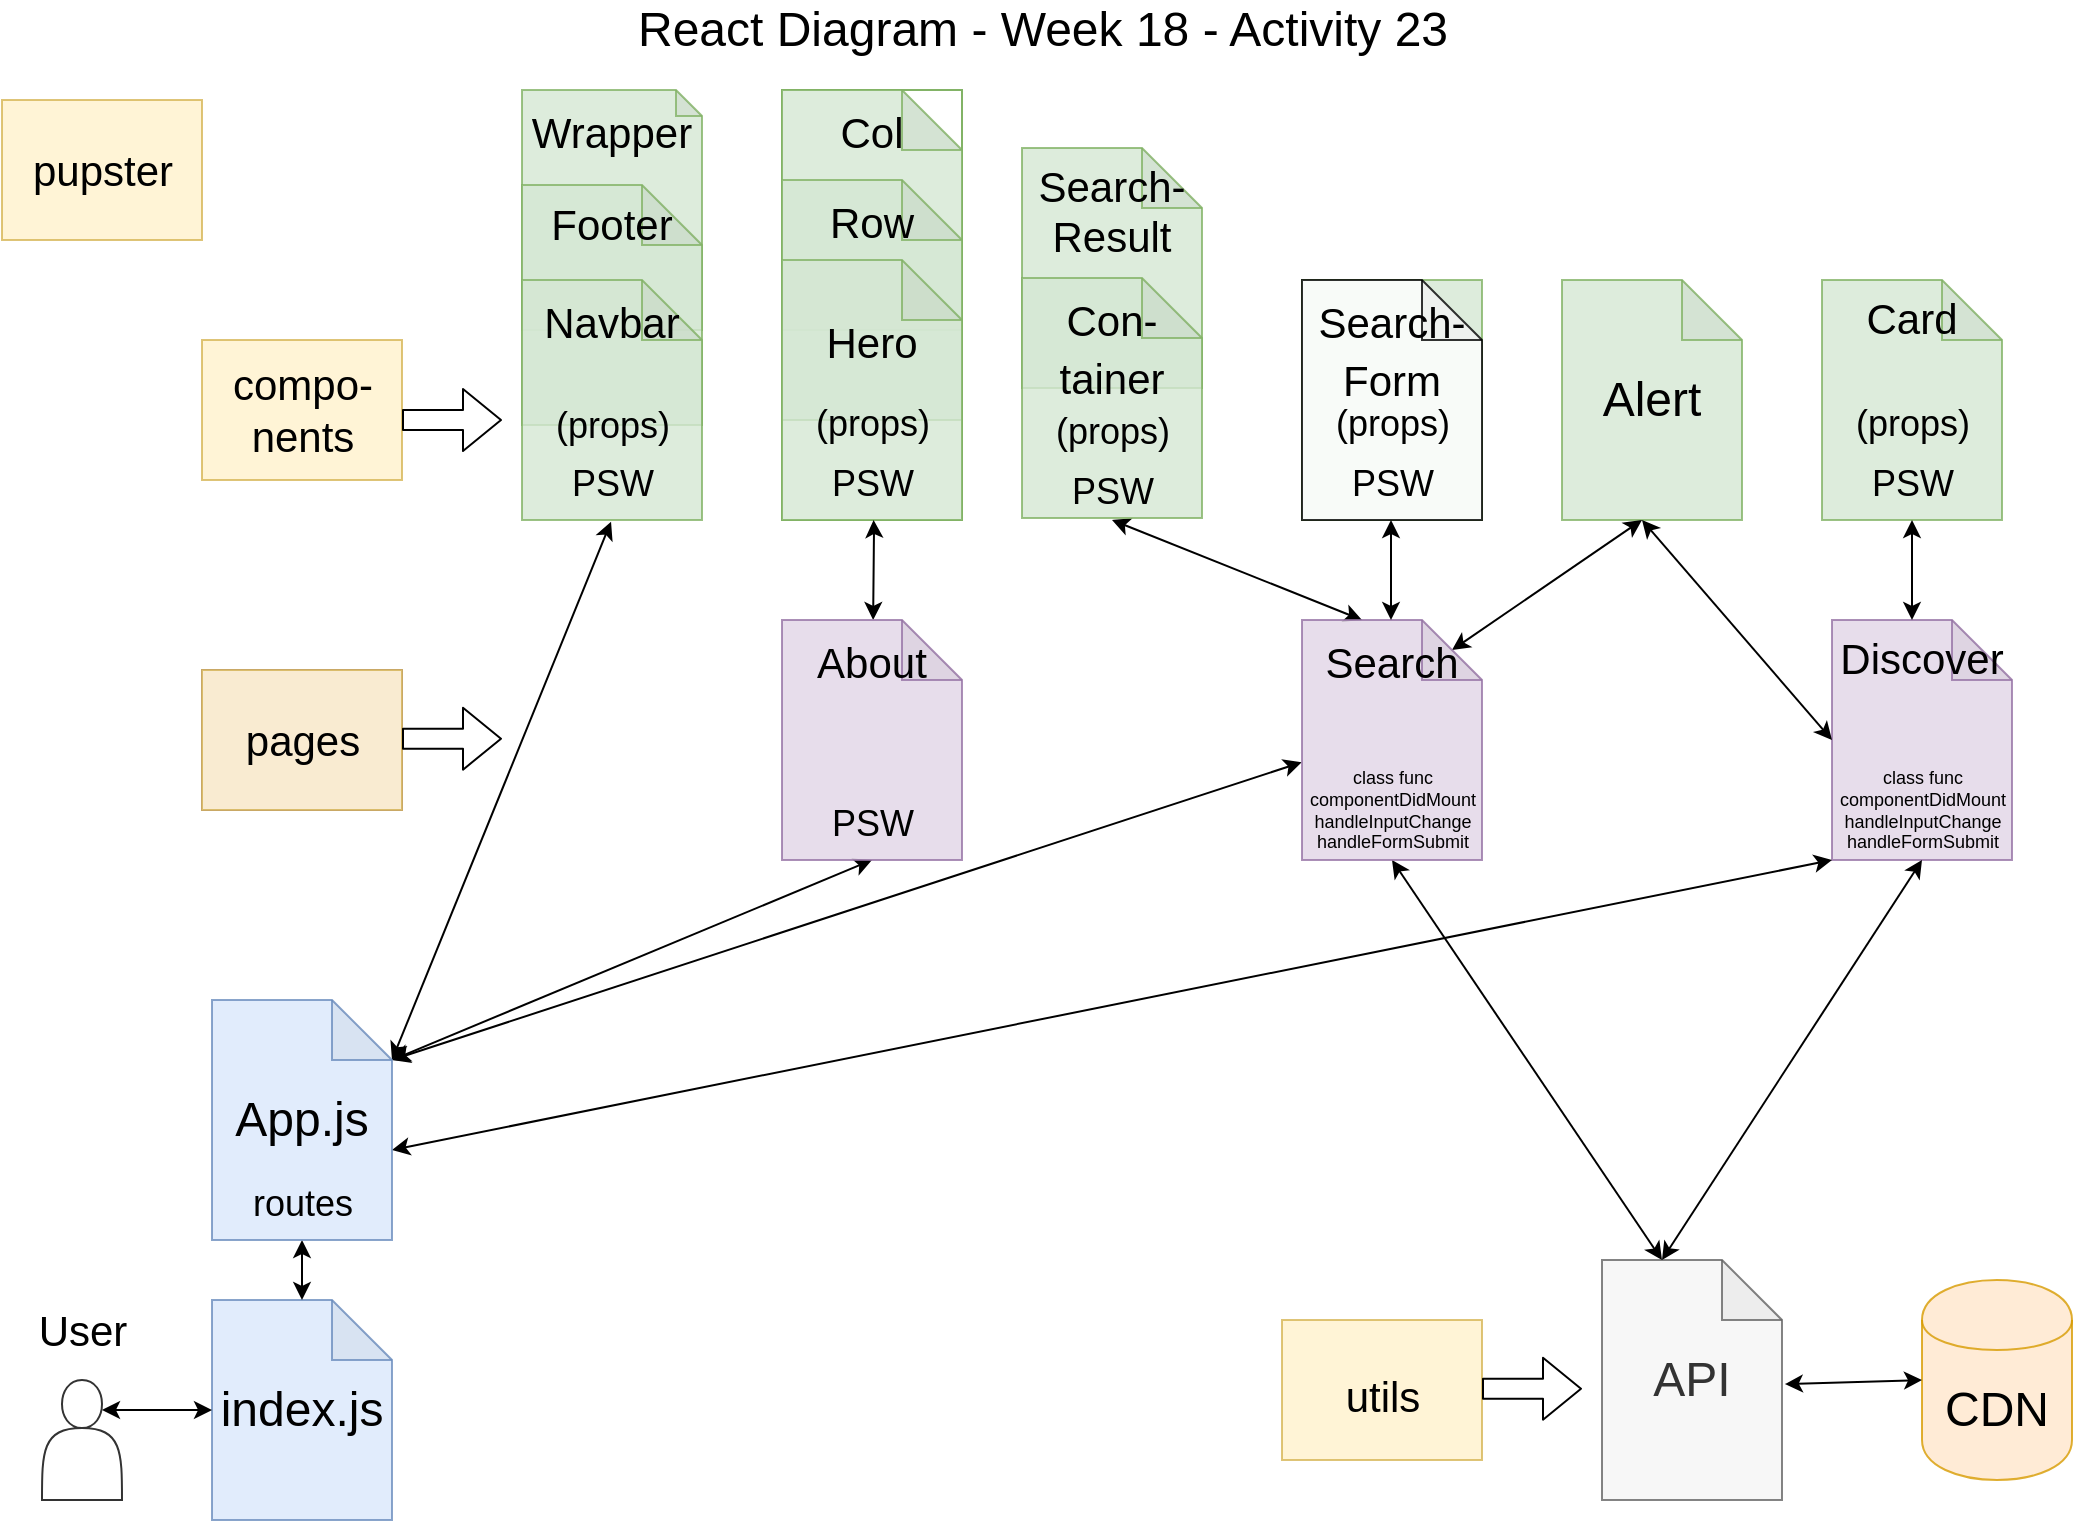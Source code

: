 <mxfile version="13.2.1" type="github">
  <diagram id="ovLufhgYYAJsv14iE1V-" name="Page-1">
    <mxGraphModel dx="1140" dy="877" grid="1" gridSize="10" guides="1" tooltips="1" connect="1" arrows="1" fold="1" page="1" pageScale="1" pageWidth="1100" pageHeight="850" math="0" shadow="0">
      <root>
        <mxCell id="0" />
        <mxCell id="1" parent="0" />
        <mxCell id="mtFovxy9MhyzxlUuzQmF-2" value="" style="group" vertex="1" connectable="0" parent="1">
          <mxGeometry x="30" y="70" width="100" height="70" as="geometry" />
        </mxCell>
        <mxCell id="yHwTe9zug0kXlLt8LPYq-1" value="" style="rounded=0;whiteSpace=wrap;html=1;fillColor=#fff2cc;strokeColor=#d6b656;opacity=80;movable=0;resizable=0;rotatable=0;deletable=0;editable=0;connectable=0;" parent="mtFovxy9MhyzxlUuzQmF-2" vertex="1">
          <mxGeometry width="100" height="70" as="geometry" />
        </mxCell>
        <mxCell id="mtFovxy9MhyzxlUuzQmF-1" value="&lt;font style=&quot;font-size: 21px&quot;&gt;pupster&lt;/font&gt;" style="text;html=1;resizable=1;autosize=1;align=center;verticalAlign=middle;points=[];fillColor=none;strokeColor=none;rounded=0;opacity=80;movable=1;rotatable=1;deletable=1;editable=1;connectable=1;container=1;" vertex="1" parent="mtFovxy9MhyzxlUuzQmF-2">
          <mxGeometry y="25" width="100" height="20" as="geometry" />
        </mxCell>
        <mxCell id="mtFovxy9MhyzxlUuzQmF-3" value="React Diagram - Week 18 - Activity 23" style="text;html=1;resizable=0;autosize=1;align=center;verticalAlign=middle;points=[];fillColor=none;strokeColor=none;rounded=0;opacity=80;fontSize=24;" vertex="1" parent="1">
          <mxGeometry x="340" y="20" width="420" height="30" as="geometry" />
        </mxCell>
        <mxCell id="mtFovxy9MhyzxlUuzQmF-25" value="" style="group" vertex="1" connectable="0" parent="1">
          <mxGeometry x="130" y="190" width="100" height="70" as="geometry" />
        </mxCell>
        <mxCell id="mtFovxy9MhyzxlUuzQmF-26" value="" style="rounded=0;whiteSpace=wrap;html=1;fillColor=#fff2cc;strokeColor=#d6b656;opacity=80;movable=0;resizable=0;rotatable=0;deletable=0;editable=0;connectable=0;" vertex="1" parent="mtFovxy9MhyzxlUuzQmF-25">
          <mxGeometry width="100" height="70" as="geometry" />
        </mxCell>
        <mxCell id="mtFovxy9MhyzxlUuzQmF-27" value="&lt;font style=&quot;font-size: 21px&quot;&gt;compo-&lt;br&gt;nents&lt;/font&gt;" style="text;html=1;resizable=1;autosize=1;align=center;verticalAlign=middle;points=[];fillColor=none;strokeColor=none;rounded=0;opacity=80;movable=1;rotatable=1;deletable=1;editable=1;connectable=1;container=1;" vertex="1" parent="mtFovxy9MhyzxlUuzQmF-25">
          <mxGeometry y="15" width="100" height="40" as="geometry" />
        </mxCell>
        <mxCell id="mtFovxy9MhyzxlUuzQmF-31" value="" style="group;fillColor=#e1d5e7;strokeColor=#9673a6;" vertex="1" connectable="0" parent="1">
          <mxGeometry x="130" y="355" width="100" height="70" as="geometry" />
        </mxCell>
        <mxCell id="mtFovxy9MhyzxlUuzQmF-29" value="" style="rounded=0;whiteSpace=wrap;html=1;fillColor=#fff2cc;strokeColor=#d6b656;opacity=80;movable=0;resizable=0;rotatable=0;deletable=0;editable=0;connectable=0;" vertex="1" parent="mtFovxy9MhyzxlUuzQmF-31">
          <mxGeometry width="100" height="70" as="geometry" />
        </mxCell>
        <mxCell id="mtFovxy9MhyzxlUuzQmF-30" value="&lt;font style=&quot;font-size: 21px&quot;&gt;pages&lt;/font&gt;" style="text;html=1;resizable=1;autosize=1;align=center;verticalAlign=middle;points=[];fillColor=none;strokeColor=none;rounded=0;opacity=80;movable=1;rotatable=1;deletable=1;editable=1;connectable=1;container=0;" vertex="1" parent="mtFovxy9MhyzxlUuzQmF-31">
          <mxGeometry x="15" y="25" width="70" height="20" as="geometry" />
        </mxCell>
        <mxCell id="mtFovxy9MhyzxlUuzQmF-33" value="" style="group" vertex="1" connectable="0" parent="1">
          <mxGeometry x="670" y="680" width="100" height="70" as="geometry" />
        </mxCell>
        <mxCell id="mtFovxy9MhyzxlUuzQmF-34" value="" style="rounded=0;whiteSpace=wrap;html=1;fillColor=#fff2cc;strokeColor=#d6b656;opacity=80;movable=0;resizable=0;rotatable=0;deletable=0;editable=0;connectable=0;" vertex="1" parent="mtFovxy9MhyzxlUuzQmF-33">
          <mxGeometry width="100" height="70" as="geometry" />
        </mxCell>
        <mxCell id="mtFovxy9MhyzxlUuzQmF-35" value="&lt;font style=&quot;font-size: 21px&quot;&gt;utils&lt;/font&gt;" style="text;html=1;resizable=1;autosize=1;align=center;verticalAlign=middle;points=[];fillColor=none;strokeColor=none;rounded=0;opacity=80;movable=1;rotatable=1;deletable=1;editable=1;connectable=1;container=1;" vertex="1" parent="mtFovxy9MhyzxlUuzQmF-33">
          <mxGeometry x="15" y="28" width="70" height="20" as="geometry" />
        </mxCell>
        <mxCell id="mtFovxy9MhyzxlUuzQmF-38" value="Discover" style="shape=note;whiteSpace=wrap;html=1;backgroundOutline=1;darkOpacity=0.05;fontSize=21;opacity=80;fillColor=#e1d5e7;strokeColor=#9673a6;verticalAlign=top;" vertex="1" parent="1">
          <mxGeometry x="945" y="330" width="90" height="120" as="geometry" />
        </mxCell>
        <mxCell id="mtFovxy9MhyzxlUuzQmF-39" value="API" style="shape=note;whiteSpace=wrap;html=1;backgroundOutline=1;darkOpacity=0.05;fontSize=24;opacity=80;fillColor=#f5f5f5;strokeColor=#666666;fontColor=#333333;" vertex="1" parent="1">
          <mxGeometry x="830" y="650" width="90" height="120" as="geometry" />
        </mxCell>
        <mxCell id="mtFovxy9MhyzxlUuzQmF-40" value="Card" style="shape=note;whiteSpace=wrap;html=1;backgroundOutline=1;darkOpacity=0.05;fontSize=21;opacity=80;verticalAlign=top;fillColor=#d5e8d4;strokeColor=#82b366;" vertex="1" parent="1">
          <mxGeometry x="940" y="160" width="90" height="120" as="geometry" />
        </mxCell>
        <mxCell id="mtFovxy9MhyzxlUuzQmF-41" value="Alert" style="shape=note;whiteSpace=wrap;html=1;backgroundOutline=1;darkOpacity=0.05;fontSize=24;opacity=80;fillColor=#d5e8d4;strokeColor=#82b366;" vertex="1" parent="1">
          <mxGeometry x="810" y="160" width="90" height="120" as="geometry" />
        </mxCell>
        <mxCell id="mtFovxy9MhyzxlUuzQmF-54" value="" style="group;verticalAlign=top;fillColor=#FFFFFF;strokeColor=#82b366;" vertex="1" connectable="0" parent="1">
          <mxGeometry x="420" y="65" width="90" height="215" as="geometry" />
        </mxCell>
        <mxCell id="mtFovxy9MhyzxlUuzQmF-49" value="&lt;font style=&quot;font-size: 21px&quot;&gt;Col&lt;/font&gt;" style="shape=note;whiteSpace=wrap;html=1;backgroundOutline=1;darkOpacity=0.05;fontSize=24;opacity=80;verticalAlign=top;container=1;fillColor=#d5e8d4;strokeColor=#82b366;" vertex="1" parent="mtFovxy9MhyzxlUuzQmF-54">
          <mxGeometry width="90" height="120" as="geometry" />
        </mxCell>
        <mxCell id="mtFovxy9MhyzxlUuzQmF-51" value="&lt;font style=&quot;font-size: 21px&quot;&gt;Row&lt;/font&gt;" style="shape=note;whiteSpace=wrap;html=1;backgroundOutline=1;darkOpacity=0.05;fontSize=24;opacity=80;verticalAlign=top;fillColor=#d5e8d4;strokeColor=#82b366;" vertex="1" parent="mtFovxy9MhyzxlUuzQmF-54">
          <mxGeometry y="45" width="90" height="120" as="geometry" />
        </mxCell>
        <mxCell id="mtFovxy9MhyzxlUuzQmF-50" value="&lt;p style=&quot;line-height: 80%&quot;&gt;&lt;font style=&quot;font-size: 21px&quot;&gt;Hero&lt;/font&gt;&lt;br&gt;&lt;/p&gt;" style="shape=note;whiteSpace=wrap;html=1;backgroundOutline=1;darkOpacity=0.05;fontSize=24;opacity=80;labelPosition=center;verticalLabelPosition=middle;align=center;verticalAlign=top;fillColor=#d5e8d4;strokeColor=#82b366;" vertex="1" parent="mtFovxy9MhyzxlUuzQmF-54">
          <mxGeometry y="85" width="90" height="130" as="geometry" />
        </mxCell>
        <mxCell id="mtFovxy9MhyzxlUuzQmF-74" value="" style="group" vertex="1" connectable="0" parent="mtFovxy9MhyzxlUuzQmF-54">
          <mxGeometry x="10" y="145" width="70" height="70" as="geometry" />
        </mxCell>
        <mxCell id="mtFovxy9MhyzxlUuzQmF-57" value="&lt;font style=&quot;font-size: 18px&quot;&gt;(props)&lt;/font&gt;" style="text;html=1;resizable=0;autosize=1;align=center;verticalAlign=middle;points=[];fillColor=none;strokeColor=none;rounded=0;fontSize=24;opacity=80;" vertex="1" parent="mtFovxy9MhyzxlUuzQmF-74">
          <mxGeometry width="70" height="40" as="geometry" />
        </mxCell>
        <mxCell id="mtFovxy9MhyzxlUuzQmF-58" value="&lt;span style=&quot;font-size: 18px&quot;&gt;PSW&lt;/span&gt;&lt;span style=&quot;color: rgba(0 , 0 , 0 , 0) ; font-family: monospace ; font-size: 0px&quot;&gt;%3CmxGraphModel%3E%3Croot%3E%3CmxCell%20id%3D%220%22%2F%3E%3CmxCell%20id%3D%221%22%20parent%3D%220%22%2F%3E%3CmxCell%20id%3D%222%22%20value%3D%22%26lt%3Bfont%20style%3D%26quot%3Bfont-size%3A%2018px%26quot%3B%26gt%3B(props)%26lt%3B%2Ffont%26gt%3B%22%20style%3D%22text%3Bhtml%3D1%3Bresizable%3D0%3Bautosize%3D1%3Balign%3Dcenter%3BverticalAlign%3Dmiddle%3Bpoints%3D%5B%5D%3BfillColor%3Dnone%3BstrokeColor%3Dnone%3Brounded%3D0%3BfontSize%3D24%3Bopacity%3D80%3B%22%20vertex%3D%221%22%20parent%3D%221%22%3E%3CmxGeometry%20x%3D%22270%22%20y%3D%22260%22%20width%3D%2270%22%20height%3D%2240%22%20as%3D%22geometry%22%2F%3E%3C%2FmxCell%3E%3C%2Froot%3E%3C%2FmxGraphModel%3E&lt;/span&gt;" style="text;html=1;resizable=0;autosize=1;align=center;verticalAlign=middle;points=[];fillColor=none;strokeColor=none;rounded=0;fontSize=24;opacity=80;" vertex="1" parent="mtFovxy9MhyzxlUuzQmF-74">
          <mxGeometry x="5" y="30" width="60" height="40" as="geometry" />
        </mxCell>
        <mxCell id="mtFovxy9MhyzxlUuzQmF-60" value="" style="endArrow=classic;startArrow=classic;html=1;fontSize=24;entryX=0.5;entryY=1;entryDx=0;entryDy=0;entryPerimeter=0;exitX=0;exitY=0;exitDx=30;exitDy=0;exitPerimeter=0;" edge="1" parent="1" source="mtFovxy9MhyzxlUuzQmF-39" target="mtFovxy9MhyzxlUuzQmF-38">
          <mxGeometry width="50" height="50" relative="1" as="geometry">
            <mxPoint x="260" y="590" as="sourcePoint" />
            <mxPoint x="310" y="540" as="targetPoint" />
          </mxGeometry>
        </mxCell>
        <mxCell id="mtFovxy9MhyzxlUuzQmF-61" value="" style="endArrow=classic;startArrow=classic;html=1;fontSize=24;exitX=0;exitY=0;exitDx=30;exitDy=0;exitPerimeter=0;entryX=0.5;entryY=1;entryDx=0;entryDy=0;entryPerimeter=0;" edge="1" parent="1" source="mtFovxy9MhyzxlUuzQmF-39" target="mtFovxy9MhyzxlUuzQmF-37">
          <mxGeometry width="50" height="50" relative="1" as="geometry">
            <mxPoint x="340" y="710" as="sourcePoint" />
            <mxPoint x="670" y="495" as="targetPoint" />
          </mxGeometry>
        </mxCell>
        <mxCell id="mtFovxy9MhyzxlUuzQmF-62" value="" style="endArrow=classic;startArrow=classic;html=1;fontSize=24;" edge="1" parent="1" source="mtFovxy9MhyzxlUuzQmF-36" target="mtFovxy9MhyzxlUuzQmF-58">
          <mxGeometry width="50" height="50" relative="1" as="geometry">
            <mxPoint x="260" y="400" as="sourcePoint" />
            <mxPoint x="310" y="350" as="targetPoint" />
            <Array as="points">
              <mxPoint x="466" y="285" />
            </Array>
          </mxGeometry>
        </mxCell>
        <mxCell id="mtFovxy9MhyzxlUuzQmF-65" value="index.js" style="shape=note;whiteSpace=wrap;html=1;backgroundOutline=1;darkOpacity=0.05;fontSize=24;opacity=80;fillColor=#dae8fc;strokeColor=#6c8ebf;" vertex="1" parent="1">
          <mxGeometry x="135" y="670" width="90" height="110" as="geometry" />
        </mxCell>
        <mxCell id="mtFovxy9MhyzxlUuzQmF-68" value="" style="endArrow=classic;startArrow=classic;html=1;fontSize=24;entryX=0.5;entryY=1;entryDx=0;entryDy=0;entryPerimeter=0;exitX=0;exitY=0;exitDx=90;exitDy=30;exitPerimeter=0;" edge="1" parent="1" source="mtFovxy9MhyzxlUuzQmF-43" target="mtFovxy9MhyzxlUuzQmF-36">
          <mxGeometry width="50" height="50" relative="1" as="geometry">
            <mxPoint x="460" y="490" as="sourcePoint" />
            <mxPoint x="510" y="440" as="targetPoint" />
          </mxGeometry>
        </mxCell>
        <mxCell id="mtFovxy9MhyzxlUuzQmF-71" value="" style="endArrow=classic;startArrow=classic;html=1;fontSize=24;entryX=-0.002;entryY=0.593;entryDx=0;entryDy=0;entryPerimeter=0;exitX=0;exitY=0;exitDx=90;exitDy=30;exitPerimeter=0;" edge="1" parent="1" source="mtFovxy9MhyzxlUuzQmF-43" target="mtFovxy9MhyzxlUuzQmF-37">
          <mxGeometry width="50" height="50" relative="1" as="geometry">
            <mxPoint x="230" y="520" as="sourcePoint" />
            <mxPoint x="510" y="440" as="targetPoint" />
          </mxGeometry>
        </mxCell>
        <mxCell id="mtFovxy9MhyzxlUuzQmF-78" value="" style="endArrow=classic;startArrow=classic;html=1;fontSize=24;exitX=0;exitY=0;exitDx=90;exitDy=30;exitPerimeter=0;entryX=0.492;entryY=1.021;entryDx=0;entryDy=0;entryPerimeter=0;" edge="1" parent="1" source="mtFovxy9MhyzxlUuzQmF-43" target="mtFovxy9MhyzxlUuzQmF-77">
          <mxGeometry width="50" height="50" relative="1" as="geometry">
            <mxPoint x="230" y="520" as="sourcePoint" />
            <mxPoint x="459" y="280" as="targetPoint" />
          </mxGeometry>
        </mxCell>
        <mxCell id="mtFovxy9MhyzxlUuzQmF-80" value="" style="endArrow=classic;startArrow=classic;html=1;fontSize=24;entryX=0;entryY=1;entryDx=0;entryDy=0;entryPerimeter=0;exitX=0;exitY=0;exitDx=90;exitDy=75;exitPerimeter=0;" edge="1" parent="1" source="mtFovxy9MhyzxlUuzQmF-43" target="mtFovxy9MhyzxlUuzQmF-38">
          <mxGeometry width="50" height="50" relative="1" as="geometry">
            <mxPoint x="415" y="535" as="sourcePoint" />
            <mxPoint x="629.82" y="421.16" as="targetPoint" />
          </mxGeometry>
        </mxCell>
        <mxCell id="mtFovxy9MhyzxlUuzQmF-81" value="" style="shape=actor;whiteSpace=wrap;html=1;fontSize=24;opacity=80;" vertex="1" parent="1">
          <mxGeometry x="50" y="710" width="40" height="60" as="geometry" />
        </mxCell>
        <mxCell id="mtFovxy9MhyzxlUuzQmF-82" value="" style="endArrow=classic;startArrow=classic;html=1;fontSize=24;exitX=0.75;exitY=0.25;exitDx=0;exitDy=0;exitPerimeter=0;entryX=0;entryY=0.5;entryDx=0;entryDy=0;entryPerimeter=0;" edge="1" parent="1" source="mtFovxy9MhyzxlUuzQmF-81" target="mtFovxy9MhyzxlUuzQmF-65">
          <mxGeometry width="50" height="50" relative="1" as="geometry">
            <mxPoint x="190" y="745" as="sourcePoint" />
            <mxPoint x="135" y="729" as="targetPoint" />
          </mxGeometry>
        </mxCell>
        <mxCell id="mtFovxy9MhyzxlUuzQmF-83" value="CDN" style="shape=cylinder;whiteSpace=wrap;html=1;boundedLbl=1;backgroundOutline=1;fontSize=24;opacity=80;fillColor=#ffe6cc;strokeColor=#d79b00;" vertex="1" parent="1">
          <mxGeometry x="990" y="660" width="75" height="100" as="geometry" />
        </mxCell>
        <mxCell id="mtFovxy9MhyzxlUuzQmF-90" value="" style="endArrow=classic;startArrow=classic;html=1;fontSize=24;entryX=0;entryY=0;entryDx=30;entryDy=0;entryPerimeter=0;" edge="1" parent="1" target="mtFovxy9MhyzxlUuzQmF-37">
          <mxGeometry width="50" height="50" relative="1" as="geometry">
            <mxPoint x="585" y="280" as="sourcePoint" />
            <mxPoint x="640" y="330" as="targetPoint" />
          </mxGeometry>
        </mxCell>
        <mxCell id="mtFovxy9MhyzxlUuzQmF-95" value="" style="group;opacity=80;fillColor=#d5e8d4;strokeColor=#82b366;" vertex="1" connectable="0" parent="1">
          <mxGeometry x="680" y="160" width="90" height="120" as="geometry" />
        </mxCell>
        <mxCell id="mtFovxy9MhyzxlUuzQmF-42" value="&lt;font style=&quot;font-size: 21px&quot;&gt;Search-Form&lt;/font&gt;" style="shape=note;whiteSpace=wrap;html=1;backgroundOutline=1;darkOpacity=0.05;fontSize=24;opacity=80;verticalAlign=top;" vertex="1" parent="mtFovxy9MhyzxlUuzQmF-95">
          <mxGeometry width="90" height="120" as="geometry" />
        </mxCell>
        <mxCell id="mtFovxy9MhyzxlUuzQmF-91" value="" style="group" vertex="1" connectable="0" parent="mtFovxy9MhyzxlUuzQmF-95">
          <mxGeometry x="10" y="50" width="70" height="70" as="geometry" />
        </mxCell>
        <mxCell id="mtFovxy9MhyzxlUuzQmF-92" value="&lt;font style=&quot;font-size: 18px&quot;&gt;(props)&lt;/font&gt;" style="text;html=1;resizable=0;autosize=1;align=center;verticalAlign=middle;points=[];fillColor=none;strokeColor=none;rounded=0;fontSize=24;opacity=80;" vertex="1" parent="mtFovxy9MhyzxlUuzQmF-91">
          <mxGeometry width="70" height="40" as="geometry" />
        </mxCell>
        <mxCell id="mtFovxy9MhyzxlUuzQmF-93" value="&lt;span style=&quot;font-size: 18px&quot;&gt;PSW&lt;/span&gt;&lt;span style=&quot;color: rgba(0 , 0 , 0 , 0) ; font-family: monospace ; font-size: 0px&quot;&gt;%3CmxGraphModel%3E%3Croot%3E%3CmxCell%20id%3D%220%22%2F%3E%3CmxCell%20id%3D%221%22%20parent%3D%220%22%2F%3E%3CmxCell%20id%3D%222%22%20value%3D%22%26lt%3Bfont%20style%3D%26quot%3Bfont-size%3A%2018px%26quot%3B%26gt%3B(props)%26lt%3B%2Ffont%26gt%3B%22%20style%3D%22text%3Bhtml%3D1%3Bresizable%3D0%3Bautosize%3D1%3Balign%3Dcenter%3BverticalAlign%3Dmiddle%3Bpoints%3D%5B%5D%3BfillColor%3Dnone%3BstrokeColor%3Dnone%3Brounded%3D0%3BfontSize%3D24%3Bopacity%3D80%3B%22%20vertex%3D%221%22%20parent%3D%221%22%3E%3CmxGeometry%20x%3D%22270%22%20y%3D%22260%22%20width%3D%2270%22%20height%3D%2240%22%20as%3D%22geometry%22%2F%3E%3C%2FmxCell%3E%3C%2Froot%3E%3C%2FmxGraphModel%3E&lt;/span&gt;" style="text;html=1;resizable=0;autosize=1;align=center;verticalAlign=middle;points=[];fillColor=none;strokeColor=none;rounded=0;fontSize=24;opacity=80;" vertex="1" parent="mtFovxy9MhyzxlUuzQmF-91">
          <mxGeometry x="5" y="30" width="60" height="40" as="geometry" />
        </mxCell>
        <mxCell id="mtFovxy9MhyzxlUuzQmF-98" value="" style="endArrow=classic;startArrow=classic;html=1;fontSize=24;exitX=0;exitY=0.5;exitDx=0;exitDy=0;exitPerimeter=0;" edge="1" parent="1" source="mtFovxy9MhyzxlUuzQmF-38">
          <mxGeometry width="50" height="50" relative="1" as="geometry">
            <mxPoint x="920.0" y="352.04" as="sourcePoint" />
            <mxPoint x="850" y="280" as="targetPoint" />
          </mxGeometry>
        </mxCell>
        <mxCell id="mtFovxy9MhyzxlUuzQmF-101" value="" style="endArrow=classic;startArrow=classic;html=1;fontSize=24;entryX=0;entryY=0;entryDx=75;entryDy=15;entryPerimeter=0;" edge="1" parent="1" target="mtFovxy9MhyzxlUuzQmF-37">
          <mxGeometry width="50" height="50" relative="1" as="geometry">
            <mxPoint x="850" y="280" as="sourcePoint" />
            <mxPoint x="713" y="399.41" as="targetPoint" />
          </mxGeometry>
        </mxCell>
        <mxCell id="mtFovxy9MhyzxlUuzQmF-102" value="&lt;span style=&quot;font-size: 9px;&quot;&gt;class func&lt;br style=&quot;font-size: 9px;&quot;&gt;componentDidMount&lt;br style=&quot;font-size: 9px;&quot;&gt;handleInputChange&lt;br style=&quot;font-size: 9px;&quot;&gt;handleFormSubmit&lt;br style=&quot;font-size: 9px;&quot;&gt;&lt;/span&gt;" style="text;html=1;resizable=0;autosize=1;align=center;verticalAlign=middle;points=[];fillColor=none;strokeColor=none;rounded=0;fontSize=9;opacity=80;" vertex="1" parent="1">
          <mxGeometry x="940" y="400" width="100" height="50" as="geometry" />
        </mxCell>
        <mxCell id="mtFovxy9MhyzxlUuzQmF-105" value="" style="endArrow=classic;startArrow=classic;html=1;fontSize=24;exitX=1.016;exitY=0.517;exitDx=0;exitDy=0;exitPerimeter=0;entryX=0;entryY=0.5;entryDx=0;entryDy=0;" edge="1" parent="1" source="mtFovxy9MhyzxlUuzQmF-39" target="mtFovxy9MhyzxlUuzQmF-83">
          <mxGeometry width="50" height="50" relative="1" as="geometry">
            <mxPoint x="870" y="660" as="sourcePoint" />
            <mxPoint x="995" y="470" as="targetPoint" />
          </mxGeometry>
        </mxCell>
        <mxCell id="mtFovxy9MhyzxlUuzQmF-111" value="" style="endArrow=classic;startArrow=classic;html=1;fontSize=24;exitX=0.5;exitY=1;exitDx=0;exitDy=0;exitPerimeter=0;" edge="1" parent="1" source="mtFovxy9MhyzxlUuzQmF-40">
          <mxGeometry width="50" height="50" relative="1" as="geometry">
            <mxPoint x="706.86" y="292.04" as="sourcePoint" />
            <mxPoint x="985" y="330" as="targetPoint" />
          </mxGeometry>
        </mxCell>
        <mxCell id="mtFovxy9MhyzxlUuzQmF-112" value="" style="group" vertex="1" connectable="0" parent="1">
          <mxGeometry x="950" y="210" width="70" height="70" as="geometry" />
        </mxCell>
        <mxCell id="mtFovxy9MhyzxlUuzQmF-113" value="&lt;font style=&quot;font-size: 18px&quot;&gt;(props)&lt;/font&gt;" style="text;html=1;resizable=0;autosize=1;align=center;verticalAlign=middle;points=[];fillColor=none;strokeColor=none;rounded=0;fontSize=24;opacity=80;" vertex="1" parent="mtFovxy9MhyzxlUuzQmF-112">
          <mxGeometry width="70" height="40" as="geometry" />
        </mxCell>
        <mxCell id="mtFovxy9MhyzxlUuzQmF-114" value="&lt;span style=&quot;font-size: 18px&quot;&gt;PSW&lt;/span&gt;&lt;span style=&quot;color: rgba(0 , 0 , 0 , 0) ; font-family: monospace ; font-size: 0px&quot;&gt;%3CmxGraphModel%3E%3Croot%3E%3CmxCell%20id%3D%220%22%2F%3E%3CmxCell%20id%3D%221%22%20parent%3D%220%22%2F%3E%3CmxCell%20id%3D%222%22%20value%3D%22%26lt%3Bfont%20style%3D%26quot%3Bfont-size%3A%2018px%26quot%3B%26gt%3B(props)%26lt%3B%2Ffont%26gt%3B%22%20style%3D%22text%3Bhtml%3D1%3Bresizable%3D0%3Bautosize%3D1%3Balign%3Dcenter%3BverticalAlign%3Dmiddle%3Bpoints%3D%5B%5D%3BfillColor%3Dnone%3BstrokeColor%3Dnone%3Brounded%3D0%3BfontSize%3D24%3Bopacity%3D80%3B%22%20vertex%3D%221%22%20parent%3D%221%22%3E%3CmxGeometry%20x%3D%22270%22%20y%3D%22260%22%20width%3D%2270%22%20height%3D%2240%22%20as%3D%22geometry%22%2F%3E%3C%2FmxCell%3E%3C%2Froot%3E%3C%2FmxGraphModel%3E&lt;/span&gt;" style="text;html=1;resizable=0;autosize=1;align=center;verticalAlign=middle;points=[];fillColor=none;strokeColor=none;rounded=0;fontSize=24;opacity=80;" vertex="1" parent="mtFovxy9MhyzxlUuzQmF-112">
          <mxGeometry x="5" y="30" width="60" height="40" as="geometry" />
        </mxCell>
        <mxCell id="mtFovxy9MhyzxlUuzQmF-121" value="User" style="text;html=1;align=center;verticalAlign=middle;resizable=0;points=[];autosize=1;fontSize=21;" vertex="1" parent="1">
          <mxGeometry x="40" y="670" width="60" height="30" as="geometry" />
        </mxCell>
        <mxCell id="mtFovxy9MhyzxlUuzQmF-125" value="" style="endArrow=classic;startArrow=classic;html=1;fontSize=21;entryX=0.5;entryY=1;entryDx=0;entryDy=0;entryPerimeter=0;exitX=0.5;exitY=0;exitDx=0;exitDy=0;exitPerimeter=0;" edge="1" parent="1" source="mtFovxy9MhyzxlUuzQmF-65" target="mtFovxy9MhyzxlUuzQmF-43">
          <mxGeometry width="50" height="50" relative="1" as="geometry">
            <mxPoint x="50" y="680" as="sourcePoint" />
            <mxPoint x="100" y="630" as="targetPoint" />
          </mxGeometry>
        </mxCell>
        <mxCell id="mtFovxy9MhyzxlUuzQmF-126" value="" style="group" vertex="1" connectable="0" parent="1">
          <mxGeometry x="290" y="65" width="90" height="215" as="geometry" />
        </mxCell>
        <mxCell id="mtFovxy9MhyzxlUuzQmF-48" value="&lt;font style=&quot;font-size: 21px&quot;&gt;Wrapper&lt;/font&gt;" style="shape=note;whiteSpace=wrap;html=1;backgroundOutline=1;darkOpacity=0.05;fontSize=24;opacity=80;verticalAlign=top;size=13;fillColor=#d5e8d4;strokeColor=#82b366;" vertex="1" parent="mtFovxy9MhyzxlUuzQmF-126">
          <mxGeometry width="90" height="120" as="geometry" />
        </mxCell>
        <mxCell id="mtFovxy9MhyzxlUuzQmF-44" value="Footer" style="shape=note;whiteSpace=wrap;html=1;backgroundOutline=1;darkOpacity=0.05;fontSize=21;opacity=80;verticalAlign=top;fillColor=#d5e8d4;strokeColor=#82b366;" vertex="1" parent="mtFovxy9MhyzxlUuzQmF-126">
          <mxGeometry y="47.5" width="90" height="120" as="geometry" />
        </mxCell>
        <mxCell id="mtFovxy9MhyzxlUuzQmF-45" value="&lt;font style=&quot;font-size: 21px&quot;&gt;Navbar&lt;/font&gt;" style="shape=note;whiteSpace=wrap;html=1;backgroundOutline=1;darkOpacity=0.05;fontSize=24;opacity=80;verticalAlign=top;fillColor=#d5e8d4;strokeColor=#82b366;" vertex="1" parent="mtFovxy9MhyzxlUuzQmF-126">
          <mxGeometry y="95" width="90" height="120" as="geometry" />
        </mxCell>
        <mxCell id="mtFovxy9MhyzxlUuzQmF-75" value="" style="group;verticalAlign=top;" vertex="1" connectable="0" parent="mtFovxy9MhyzxlUuzQmF-126">
          <mxGeometry x="10" y="145" width="70" height="70" as="geometry" />
        </mxCell>
        <mxCell id="mtFovxy9MhyzxlUuzQmF-76" value="&lt;span style=&quot;font-size: 18px&quot;&gt;(props)&lt;/span&gt;" style="text;html=1;resizable=0;autosize=1;align=center;verticalAlign=top;points=[];fillColor=none;strokeColor=none;rounded=0;fontSize=24;opacity=80;" vertex="1" parent="mtFovxy9MhyzxlUuzQmF-75">
          <mxGeometry width="70" height="40" as="geometry" />
        </mxCell>
        <mxCell id="mtFovxy9MhyzxlUuzQmF-77" value="&lt;span style=&quot;font-size: 18px&quot;&gt;PSW&lt;/span&gt;&lt;span style=&quot;color: rgba(0 , 0 , 0 , 0) ; font-family: monospace ; font-size: 0px&quot;&gt;%3CmxGraphModel%3E%3Croot%3E%3CmxCell%20id%3D%220%22%2F%3E%3CmxCell%20id%3D%221%22%20parent%3D%220%22%2F%3E%3CmxCell%20id%3D%222%22%20value%3D%22%26lt%3Bfont%20style%3D%26quot%3Bfont-size%3A%2018px%26quot%3B%26gt%3B(props)%26lt%3B%2Ffont%26gt%3B%22%20style%3D%22text%3Bhtml%3D1%3Bresizable%3D0%3Bautosize%3D1%3Balign%3Dcenter%3BverticalAlign%3Dmiddle%3Bpoints%3D%5B%5D%3BfillColor%3Dnone%3BstrokeColor%3Dnone%3Brounded%3D0%3BfontSize%3D24%3Bopacity%3D80%3B%22%20vertex%3D%221%22%20parent%3D%221%22%3E%3CmxGeometry%20x%3D%22270%22%20y%3D%22260%22%20width%3D%2270%22%20height%3D%2240%22%20as%3D%22geometry%22%2F%3E%3C%2FmxCell%3E%3C%2Froot%3E%3C%2FmxGraphModel%3E&lt;/span&gt;" style="text;html=1;resizable=0;autosize=1;align=center;verticalAlign=middle;points=[];fillColor=none;strokeColor=none;rounded=0;fontSize=24;opacity=80;" vertex="1" parent="mtFovxy9MhyzxlUuzQmF-75">
          <mxGeometry x="5" y="30" width="60" height="40" as="geometry" />
        </mxCell>
        <mxCell id="mtFovxy9MhyzxlUuzQmF-130" value="" style="group" vertex="1" connectable="0" parent="1">
          <mxGeometry x="540" y="94" width="90" height="190" as="geometry" />
        </mxCell>
        <mxCell id="mtFovxy9MhyzxlUuzQmF-141" value="" style="group" vertex="1" connectable="0" parent="mtFovxy9MhyzxlUuzQmF-130">
          <mxGeometry width="90" height="190" as="geometry" />
        </mxCell>
        <mxCell id="mtFovxy9MhyzxlUuzQmF-46" value="Search-&lt;br style=&quot;font-size: 21px;&quot;&gt;Result" style="shape=note;whiteSpace=wrap;html=1;backgroundOutline=1;darkOpacity=0.05;fontSize=21;opacity=80;verticalAlign=top;fillColor=#d5e8d4;strokeColor=#82b366;" vertex="1" parent="mtFovxy9MhyzxlUuzQmF-141">
          <mxGeometry width="90" height="120" as="geometry" />
        </mxCell>
        <mxCell id="mtFovxy9MhyzxlUuzQmF-47" value="&lt;font style=&quot;font-size: 21px&quot;&gt;Con-tainer&lt;/font&gt;" style="shape=note;whiteSpace=wrap;html=1;backgroundOutline=1;darkOpacity=0.05;fontSize=24;opacity=80;verticalAlign=top;fillColor=#d5e8d4;strokeColor=#82b366;" vertex="1" parent="mtFovxy9MhyzxlUuzQmF-141">
          <mxGeometry y="65" width="90" height="120" as="geometry" />
        </mxCell>
        <mxCell id="mtFovxy9MhyzxlUuzQmF-87" value="" style="group" vertex="1" connectable="0" parent="mtFovxy9MhyzxlUuzQmF-141">
          <mxGeometry x="10" y="120" width="70" height="70" as="geometry" />
        </mxCell>
        <mxCell id="mtFovxy9MhyzxlUuzQmF-88" value="&lt;font style=&quot;font-size: 18px&quot;&gt;(props)&lt;/font&gt;" style="text;html=1;resizable=0;autosize=1;align=center;verticalAlign=middle;points=[];fillColor=none;strokeColor=none;rounded=0;fontSize=24;opacity=80;" vertex="1" parent="mtFovxy9MhyzxlUuzQmF-87">
          <mxGeometry width="70" height="40" as="geometry" />
        </mxCell>
        <mxCell id="mtFovxy9MhyzxlUuzQmF-89" value="&lt;span style=&quot;font-size: 18px&quot;&gt;PSW&lt;/span&gt;&lt;span style=&quot;color: rgba(0 , 0 , 0 , 0) ; font-family: monospace ; font-size: 0px&quot;&gt;%3CmxGraphModel%3E%3Croot%3E%3CmxCell%20id%3D%220%22%2F%3E%3CmxCell%20id%3D%221%22%20parent%3D%220%22%2F%3E%3CmxCell%20id%3D%222%22%20value%3D%22%26lt%3Bfont%20style%3D%26quot%3Bfont-size%3A%2018px%26quot%3B%26gt%3B(props)%26lt%3B%2Ffont%26gt%3B%22%20style%3D%22text%3Bhtml%3D1%3Bresizable%3D0%3Bautosize%3D1%3Balign%3Dcenter%3BverticalAlign%3Dmiddle%3Bpoints%3D%5B%5D%3BfillColor%3Dnone%3BstrokeColor%3Dnone%3Brounded%3D0%3BfontSize%3D24%3Bopacity%3D80%3B%22%20vertex%3D%221%22%20parent%3D%221%22%3E%3CmxGeometry%20x%3D%22270%22%20y%3D%22260%22%20width%3D%2270%22%20height%3D%2240%22%20as%3D%22geometry%22%2F%3E%3C%2FmxCell%3E%3C%2Froot%3E%3C%2FmxGraphModel%3E&lt;/span&gt;" style="text;html=1;resizable=0;autosize=1;align=center;verticalAlign=middle;points=[];fillColor=none;strokeColor=none;rounded=0;fontSize=24;opacity=80;" vertex="1" parent="mtFovxy9MhyzxlUuzQmF-87">
          <mxGeometry x="5" y="30" width="60" height="40" as="geometry" />
        </mxCell>
        <mxCell id="mtFovxy9MhyzxlUuzQmF-131" value="" style="group" vertex="1" connectable="0" parent="1">
          <mxGeometry x="675" y="330" width="100" height="120" as="geometry" />
        </mxCell>
        <mxCell id="mtFovxy9MhyzxlUuzQmF-37" value="&lt;font style=&quot;font-size: 21px&quot;&gt;Search&lt;/font&gt;" style="shape=note;whiteSpace=wrap;html=1;backgroundOutline=1;darkOpacity=0.05;fontSize=24;opacity=80;fillColor=#e1d5e7;strokeColor=#9673a6;verticalAlign=top;" vertex="1" parent="mtFovxy9MhyzxlUuzQmF-131">
          <mxGeometry x="5" width="90" height="120" as="geometry" />
        </mxCell>
        <mxCell id="mtFovxy9MhyzxlUuzQmF-86" value="&lt;span style=&quot;font-size: 9px;&quot;&gt;class func&lt;br style=&quot;font-size: 9px;&quot;&gt;componentDidMount&lt;br style=&quot;font-size: 9px;&quot;&gt;handleInputChange&lt;br style=&quot;font-size: 9px;&quot;&gt;handleFormSubmit&lt;br style=&quot;font-size: 9px;&quot;&gt;&lt;/span&gt;" style="text;html=1;resizable=0;autosize=1;align=center;verticalAlign=middle;points=[];fillColor=none;strokeColor=none;rounded=0;fontSize=9;opacity=80;" vertex="1" parent="mtFovxy9MhyzxlUuzQmF-131">
          <mxGeometry y="70" width="100" height="50" as="geometry" />
        </mxCell>
        <mxCell id="mtFovxy9MhyzxlUuzQmF-133" value="" style="endArrow=classic;startArrow=classic;html=1;fontSize=24;exitX=0.5;exitY=1;exitDx=0;exitDy=0;exitPerimeter=0;" edge="1" parent="1">
          <mxGeometry width="50" height="50" relative="1" as="geometry">
            <mxPoint x="724.5" y="280" as="sourcePoint" />
            <mxPoint x="724.5" y="330" as="targetPoint" />
          </mxGeometry>
        </mxCell>
        <mxCell id="mtFovxy9MhyzxlUuzQmF-134" value="" style="shape=flexArrow;endArrow=classic;html=1;fontSize=21;" edge="1" parent="1">
          <mxGeometry width="50" height="50" relative="1" as="geometry">
            <mxPoint x="230" y="230" as="sourcePoint" />
            <mxPoint x="280" y="230" as="targetPoint" />
          </mxGeometry>
        </mxCell>
        <mxCell id="mtFovxy9MhyzxlUuzQmF-135" value="" style="shape=flexArrow;endArrow=classic;html=1;fontSize=21;" edge="1" parent="1">
          <mxGeometry width="50" height="50" relative="1" as="geometry">
            <mxPoint x="230" y="389.33" as="sourcePoint" />
            <mxPoint x="280" y="389.33" as="targetPoint" />
          </mxGeometry>
        </mxCell>
        <mxCell id="mtFovxy9MhyzxlUuzQmF-136" value="" style="shape=flexArrow;endArrow=classic;html=1;fontSize=21;" edge="1" parent="1">
          <mxGeometry width="50" height="50" relative="1" as="geometry">
            <mxPoint x="770" y="714.33" as="sourcePoint" />
            <mxPoint x="820" y="714.33" as="targetPoint" />
          </mxGeometry>
        </mxCell>
        <mxCell id="mtFovxy9MhyzxlUuzQmF-139" value="" style="group" vertex="1" connectable="0" parent="1">
          <mxGeometry x="135" y="520" width="90" height="120" as="geometry" />
        </mxCell>
        <mxCell id="mtFovxy9MhyzxlUuzQmF-43" value="App.js" style="shape=note;whiteSpace=wrap;html=1;backgroundOutline=1;darkOpacity=0.05;fontSize=24;opacity=80;fillColor=#dae8fc;strokeColor=#6c8ebf;" vertex="1" parent="mtFovxy9MhyzxlUuzQmF-139">
          <mxGeometry width="90" height="120" as="geometry" />
        </mxCell>
        <mxCell id="mtFovxy9MhyzxlUuzQmF-85" value="&lt;span style=&quot;font-size: 18px&quot;&gt;routes&lt;/span&gt;" style="text;html=1;resizable=0;autosize=1;align=center;verticalAlign=middle;points=[];fillColor=none;strokeColor=none;rounded=0;fontSize=24;opacity=80;" vertex="1" parent="mtFovxy9MhyzxlUuzQmF-139">
          <mxGeometry x="10" y="80" width="70" height="40" as="geometry" />
        </mxCell>
        <mxCell id="mtFovxy9MhyzxlUuzQmF-140" value="" style="group" vertex="1" connectable="0" parent="1">
          <mxGeometry x="420" y="330" width="90" height="120" as="geometry" />
        </mxCell>
        <mxCell id="mtFovxy9MhyzxlUuzQmF-36" value="&lt;font style=&quot;font-size: 21px&quot;&gt;About&lt;/font&gt;" style="shape=note;whiteSpace=wrap;html=1;backgroundOutline=1;darkOpacity=0.05;fontSize=24;opacity=80;fillColor=#e1d5e7;strokeColor=#9673a6;verticalAlign=top;" vertex="1" parent="mtFovxy9MhyzxlUuzQmF-140">
          <mxGeometry width="90" height="120" as="geometry" />
        </mxCell>
        <mxCell id="mtFovxy9MhyzxlUuzQmF-70" value="&lt;span style=&quot;font-size: 18px&quot;&gt;PSW&lt;/span&gt;&lt;span style=&quot;color: rgba(0 , 0 , 0 , 0) ; font-family: monospace ; font-size: 0px&quot;&gt;%3CmxGraphModel%3E%3Croot%3E%3CmxCell%20id%3D%220%22%2F%3E%3CmxCell%20id%3D%221%22%20parent%3D%220%22%2F%3E%3CmxCell%20id%3D%222%22%20value%3D%22%26lt%3Bfont%20style%3D%26quot%3Bfont-size%3A%2018px%26quot%3B%26gt%3B(props)%26lt%3B%2Ffont%26gt%3B%22%20style%3D%22text%3Bhtml%3D1%3Bresizable%3D0%3Bautosize%3D1%3Balign%3Dcenter%3BverticalAlign%3Dmiddle%3Bpoints%3D%5B%5D%3BfillColor%3Dnone%3BstrokeColor%3Dnone%3Brounded%3D0%3BfontSize%3D24%3Bopacity%3D80%3B%22%20vertex%3D%221%22%20parent%3D%221%22%3E%3CmxGeometry%20x%3D%22270%22%20y%3D%22260%22%20width%3D%2270%22%20height%3D%2240%22%20as%3D%22geometry%22%2F%3E%3C%2FmxCell%3E%3C%2Froot%3E%3C%2FmxGraphModel%3E&lt;/span&gt;" style="text;html=1;resizable=0;autosize=1;align=center;verticalAlign=middle;points=[];fillColor=none;strokeColor=none;rounded=0;fontSize=24;opacity=80;" vertex="1" parent="mtFovxy9MhyzxlUuzQmF-140">
          <mxGeometry x="15" y="80" width="60" height="40" as="geometry" />
        </mxCell>
      </root>
    </mxGraphModel>
  </diagram>
</mxfile>

